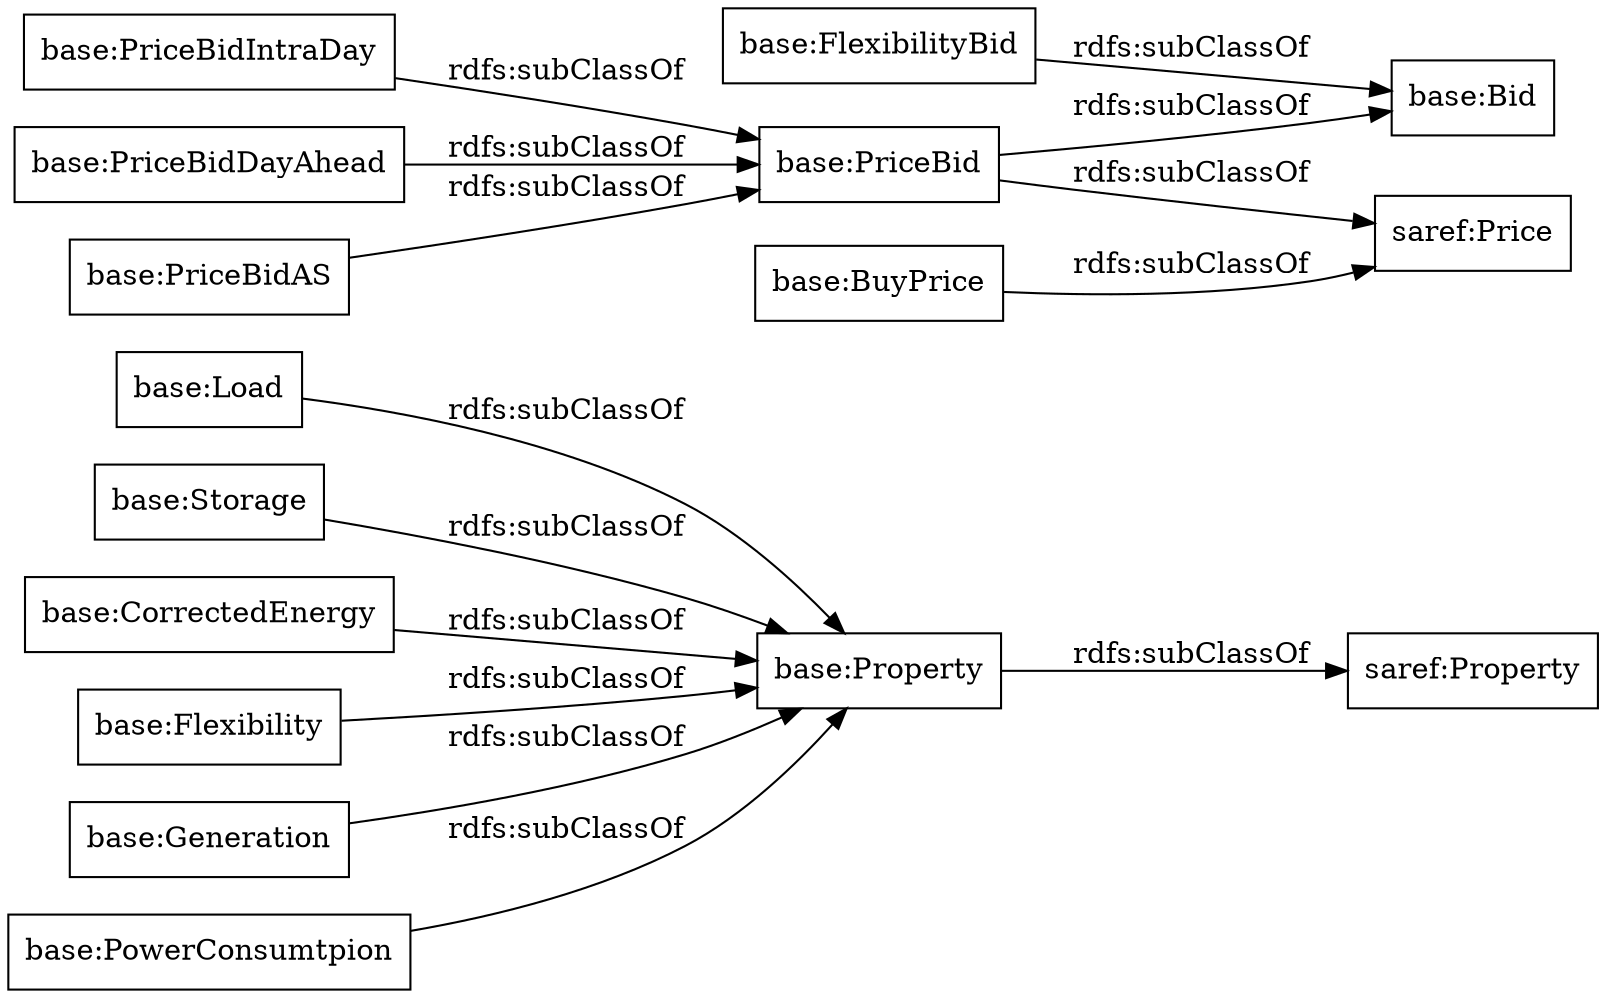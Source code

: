 digraph ar2dtool_diagram { 
rankdir=LR;
size="1000"
node [shape = rectangle, color="black"]; "base:Load" "base:Storage" "saref:Property" "base:Property" "base:Bid" "base:CorrectedEnergy" "saref:Price" "base:BuyPrice" "base:FlexibilityBid" "base:PriceBid" "base:Flexibility" "base:PriceBidIntraDay" "base:Generation" "base:PriceBidDayAhead" "base:PowerConsumtpion" "base:PriceBidAS" ; /*classes style*/
	"base:Property" -> "saref:Property" [ label = "rdfs:subClassOf" ];
	"base:PriceBidDayAhead" -> "base:PriceBid" [ label = "rdfs:subClassOf" ];
	"base:PriceBidAS" -> "base:PriceBid" [ label = "rdfs:subClassOf" ];
	"base:PriceBid" -> "saref:Price" [ label = "rdfs:subClassOf" ];
	"base:PriceBid" -> "base:Bid" [ label = "rdfs:subClassOf" ];
	"base:FlexibilityBid" -> "base:Bid" [ label = "rdfs:subClassOf" ];
	"base:Storage" -> "base:Property" [ label = "rdfs:subClassOf" ];
	"base:PowerConsumtpion" -> "base:Property" [ label = "rdfs:subClassOf" ];
	"base:Load" -> "base:Property" [ label = "rdfs:subClassOf" ];
	"base:Generation" -> "base:Property" [ label = "rdfs:subClassOf" ];
	"base:CorrectedEnergy" -> "base:Property" [ label = "rdfs:subClassOf" ];
	"base:BuyPrice" -> "saref:Price" [ label = "rdfs:subClassOf" ];
	"base:PriceBidIntraDay" -> "base:PriceBid" [ label = "rdfs:subClassOf" ];
	"base:Flexibility" -> "base:Property" [ label = "rdfs:subClassOf" ];

}
